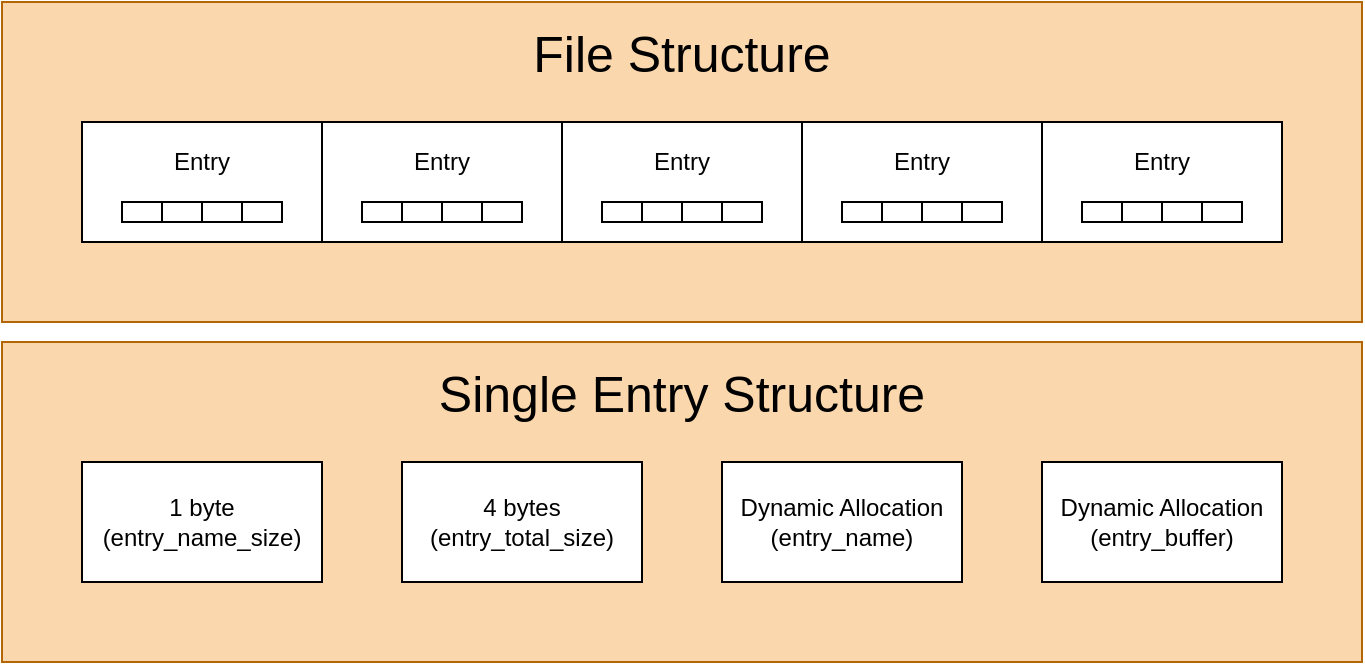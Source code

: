 <mxfile>
    <diagram id="6mdu5-0q2thFikblrOGj" name="Page-1">
        <mxGraphModel dx="852" dy="368" grid="1" gridSize="10" guides="1" tooltips="1" connect="1" arrows="1" fold="1" page="1" pageScale="1" pageWidth="850" pageHeight="1100" math="0" shadow="0">
            <root>
                <mxCell id="0"/>
                <mxCell id="1" parent="0"/>
                <mxCell id="13" value="" style="group" vertex="1" connectable="0" parent="1">
                    <mxGeometry x="80" y="480" width="680" height="160" as="geometry"/>
                </mxCell>
                <mxCell id="14" value="" style="rounded=0;whiteSpace=wrap;html=1;labelBackgroundColor=none;fillColor=#fad7ac;strokeColor=#b46504;" vertex="1" parent="13">
                    <mxGeometry width="680" height="160" as="geometry"/>
                </mxCell>
                <mxCell id="15" value="1 byte&lt;div&gt;(entry_name_size)&lt;/div&gt;" style="rounded=0;whiteSpace=wrap;html=1;" vertex="1" parent="13">
                    <mxGeometry x="40" y="60" width="120" height="60" as="geometry"/>
                </mxCell>
                <mxCell id="16" value="4 bytes&lt;div&gt;(entry_total_size)&lt;/div&gt;" style="rounded=0;whiteSpace=wrap;html=1;" vertex="1" parent="13">
                    <mxGeometry x="200" y="60" width="120" height="60" as="geometry"/>
                </mxCell>
                <mxCell id="17" value="Single Entry Structure" style="text;html=1;align=center;verticalAlign=middle;whiteSpace=wrap;rounded=0;fontSize=25;" vertex="1" parent="13">
                    <mxGeometry x="208" y="9" width="264" height="31" as="geometry"/>
                </mxCell>
                <mxCell id="18" value="Dynamic Allocation&lt;br&gt;&lt;div&gt;(entry_name)&lt;/div&gt;" style="rounded=0;whiteSpace=wrap;html=1;" vertex="1" parent="13">
                    <mxGeometry x="360" y="60" width="120" height="60" as="geometry"/>
                </mxCell>
                <mxCell id="19" value="Dynamic Allocation&lt;br&gt;&lt;div&gt;(entry_buffer)&lt;/div&gt;" style="rounded=0;whiteSpace=wrap;html=1;" vertex="1" parent="13">
                    <mxGeometry x="520" y="60" width="120" height="60" as="geometry"/>
                </mxCell>
                <mxCell id="21" value="" style="rounded=0;whiteSpace=wrap;html=1;labelBackgroundColor=none;fillColor=#fad7ac;strokeColor=#b46504;" vertex="1" parent="1">
                    <mxGeometry x="80" y="310" width="680" height="160" as="geometry"/>
                </mxCell>
                <mxCell id="24" value="File Structure" style="text;html=1;align=center;verticalAlign=middle;whiteSpace=wrap;rounded=0;fontSize=25;" vertex="1" parent="1">
                    <mxGeometry x="288" y="319" width="264" height="31" as="geometry"/>
                </mxCell>
                <mxCell id="34" value="q" style="group" vertex="1" connectable="0" parent="1">
                    <mxGeometry x="120" y="370" width="120" height="60" as="geometry"/>
                </mxCell>
                <mxCell id="22" value="" style="rounded=0;whiteSpace=wrap;html=1;" vertex="1" parent="34">
                    <mxGeometry width="120" height="60" as="geometry"/>
                </mxCell>
                <mxCell id="31" value="Entry" style="text;html=1;align=center;verticalAlign=middle;whiteSpace=wrap;rounded=0;" vertex="1" parent="34">
                    <mxGeometry x="30" y="5" width="60" height="30" as="geometry"/>
                </mxCell>
                <mxCell id="32" value="" style="group" vertex="1" connectable="0" parent="34">
                    <mxGeometry x="20" y="40" width="80" height="10" as="geometry"/>
                </mxCell>
                <mxCell id="27" value="" style="rounded=0;whiteSpace=wrap;html=1;" vertex="1" parent="32">
                    <mxGeometry width="20" height="10" as="geometry"/>
                </mxCell>
                <mxCell id="28" value="" style="rounded=0;whiteSpace=wrap;html=1;" vertex="1" parent="32">
                    <mxGeometry x="20" width="20" height="10" as="geometry"/>
                </mxCell>
                <mxCell id="29" value="" style="rounded=0;whiteSpace=wrap;html=1;" vertex="1" parent="32">
                    <mxGeometry x="40" width="20" height="10" as="geometry"/>
                </mxCell>
                <mxCell id="30" value="" style="rounded=0;whiteSpace=wrap;html=1;" vertex="1" parent="32">
                    <mxGeometry x="60" width="20" height="10" as="geometry"/>
                </mxCell>
                <mxCell id="35" value="q" style="group" vertex="1" connectable="0" parent="1">
                    <mxGeometry x="240" y="370" width="120" height="60" as="geometry"/>
                </mxCell>
                <mxCell id="36" value="" style="rounded=0;whiteSpace=wrap;html=1;" vertex="1" parent="35">
                    <mxGeometry width="120" height="60" as="geometry"/>
                </mxCell>
                <mxCell id="37" value="Entry" style="text;html=1;align=center;verticalAlign=middle;whiteSpace=wrap;rounded=0;" vertex="1" parent="35">
                    <mxGeometry x="30" y="5" width="60" height="30" as="geometry"/>
                </mxCell>
                <mxCell id="38" value="" style="group" vertex="1" connectable="0" parent="35">
                    <mxGeometry x="20" y="40" width="80" height="10" as="geometry"/>
                </mxCell>
                <mxCell id="39" value="" style="rounded=0;whiteSpace=wrap;html=1;" vertex="1" parent="38">
                    <mxGeometry width="20" height="10" as="geometry"/>
                </mxCell>
                <mxCell id="40" value="" style="rounded=0;whiteSpace=wrap;html=1;" vertex="1" parent="38">
                    <mxGeometry x="20" width="20" height="10" as="geometry"/>
                </mxCell>
                <mxCell id="41" value="" style="rounded=0;whiteSpace=wrap;html=1;" vertex="1" parent="38">
                    <mxGeometry x="40" width="20" height="10" as="geometry"/>
                </mxCell>
                <mxCell id="42" value="" style="rounded=0;whiteSpace=wrap;html=1;" vertex="1" parent="38">
                    <mxGeometry x="60" width="20" height="10" as="geometry"/>
                </mxCell>
                <mxCell id="44" value="q" style="group" vertex="1" connectable="0" parent="1">
                    <mxGeometry x="360" y="370" width="120" height="60" as="geometry"/>
                </mxCell>
                <mxCell id="45" value="" style="rounded=0;whiteSpace=wrap;html=1;" vertex="1" parent="44">
                    <mxGeometry width="120" height="60" as="geometry"/>
                </mxCell>
                <mxCell id="46" value="Entry" style="text;html=1;align=center;verticalAlign=middle;whiteSpace=wrap;rounded=0;" vertex="1" parent="44">
                    <mxGeometry x="30" y="5" width="60" height="30" as="geometry"/>
                </mxCell>
                <mxCell id="47" value="" style="group" vertex="1" connectable="0" parent="44">
                    <mxGeometry x="20" y="40" width="80" height="10" as="geometry"/>
                </mxCell>
                <mxCell id="48" value="" style="rounded=0;whiteSpace=wrap;html=1;" vertex="1" parent="47">
                    <mxGeometry width="20" height="10" as="geometry"/>
                </mxCell>
                <mxCell id="49" value="" style="rounded=0;whiteSpace=wrap;html=1;" vertex="1" parent="47">
                    <mxGeometry x="20" width="20" height="10" as="geometry"/>
                </mxCell>
                <mxCell id="50" value="" style="rounded=0;whiteSpace=wrap;html=1;" vertex="1" parent="47">
                    <mxGeometry x="40" width="20" height="10" as="geometry"/>
                </mxCell>
                <mxCell id="51" value="" style="rounded=0;whiteSpace=wrap;html=1;" vertex="1" parent="47">
                    <mxGeometry x="60" width="20" height="10" as="geometry"/>
                </mxCell>
                <mxCell id="53" value="q" style="group" vertex="1" connectable="0" parent="1">
                    <mxGeometry x="480" y="370" width="120" height="60" as="geometry"/>
                </mxCell>
                <mxCell id="54" value="" style="rounded=0;whiteSpace=wrap;html=1;" vertex="1" parent="53">
                    <mxGeometry width="120" height="60" as="geometry"/>
                </mxCell>
                <mxCell id="55" value="Entry" style="text;html=1;align=center;verticalAlign=middle;whiteSpace=wrap;rounded=0;" vertex="1" parent="53">
                    <mxGeometry x="30" y="5" width="60" height="30" as="geometry"/>
                </mxCell>
                <mxCell id="56" value="" style="group" vertex="1" connectable="0" parent="53">
                    <mxGeometry x="20" y="40" width="80" height="10" as="geometry"/>
                </mxCell>
                <mxCell id="57" value="" style="rounded=0;whiteSpace=wrap;html=1;" vertex="1" parent="56">
                    <mxGeometry width="20" height="10" as="geometry"/>
                </mxCell>
                <mxCell id="58" value="" style="rounded=0;whiteSpace=wrap;html=1;" vertex="1" parent="56">
                    <mxGeometry x="20" width="20" height="10" as="geometry"/>
                </mxCell>
                <mxCell id="59" value="" style="rounded=0;whiteSpace=wrap;html=1;" vertex="1" parent="56">
                    <mxGeometry x="40" width="20" height="10" as="geometry"/>
                </mxCell>
                <mxCell id="60" value="" style="rounded=0;whiteSpace=wrap;html=1;" vertex="1" parent="56">
                    <mxGeometry x="60" width="20" height="10" as="geometry"/>
                </mxCell>
                <mxCell id="61" value="q" style="group" vertex="1" connectable="0" parent="1">
                    <mxGeometry x="600" y="370" width="120" height="60" as="geometry"/>
                </mxCell>
                <mxCell id="62" value="" style="rounded=0;whiteSpace=wrap;html=1;" vertex="1" parent="61">
                    <mxGeometry width="120" height="60" as="geometry"/>
                </mxCell>
                <mxCell id="63" value="Entry" style="text;html=1;align=center;verticalAlign=middle;whiteSpace=wrap;rounded=0;" vertex="1" parent="61">
                    <mxGeometry x="30" y="5" width="60" height="30" as="geometry"/>
                </mxCell>
                <mxCell id="64" value="" style="group" vertex="1" connectable="0" parent="61">
                    <mxGeometry x="20" y="40" width="80" height="10" as="geometry"/>
                </mxCell>
                <mxCell id="65" value="" style="rounded=0;whiteSpace=wrap;html=1;" vertex="1" parent="64">
                    <mxGeometry width="20" height="10" as="geometry"/>
                </mxCell>
                <mxCell id="66" value="" style="rounded=0;whiteSpace=wrap;html=1;" vertex="1" parent="64">
                    <mxGeometry x="20" width="20" height="10" as="geometry"/>
                </mxCell>
                <mxCell id="67" value="" style="rounded=0;whiteSpace=wrap;html=1;" vertex="1" parent="64">
                    <mxGeometry x="40" width="20" height="10" as="geometry"/>
                </mxCell>
                <mxCell id="68" value="" style="rounded=0;whiteSpace=wrap;html=1;" vertex="1" parent="64">
                    <mxGeometry x="60" width="20" height="10" as="geometry"/>
                </mxCell>
            </root>
        </mxGraphModel>
    </diagram>
</mxfile>
